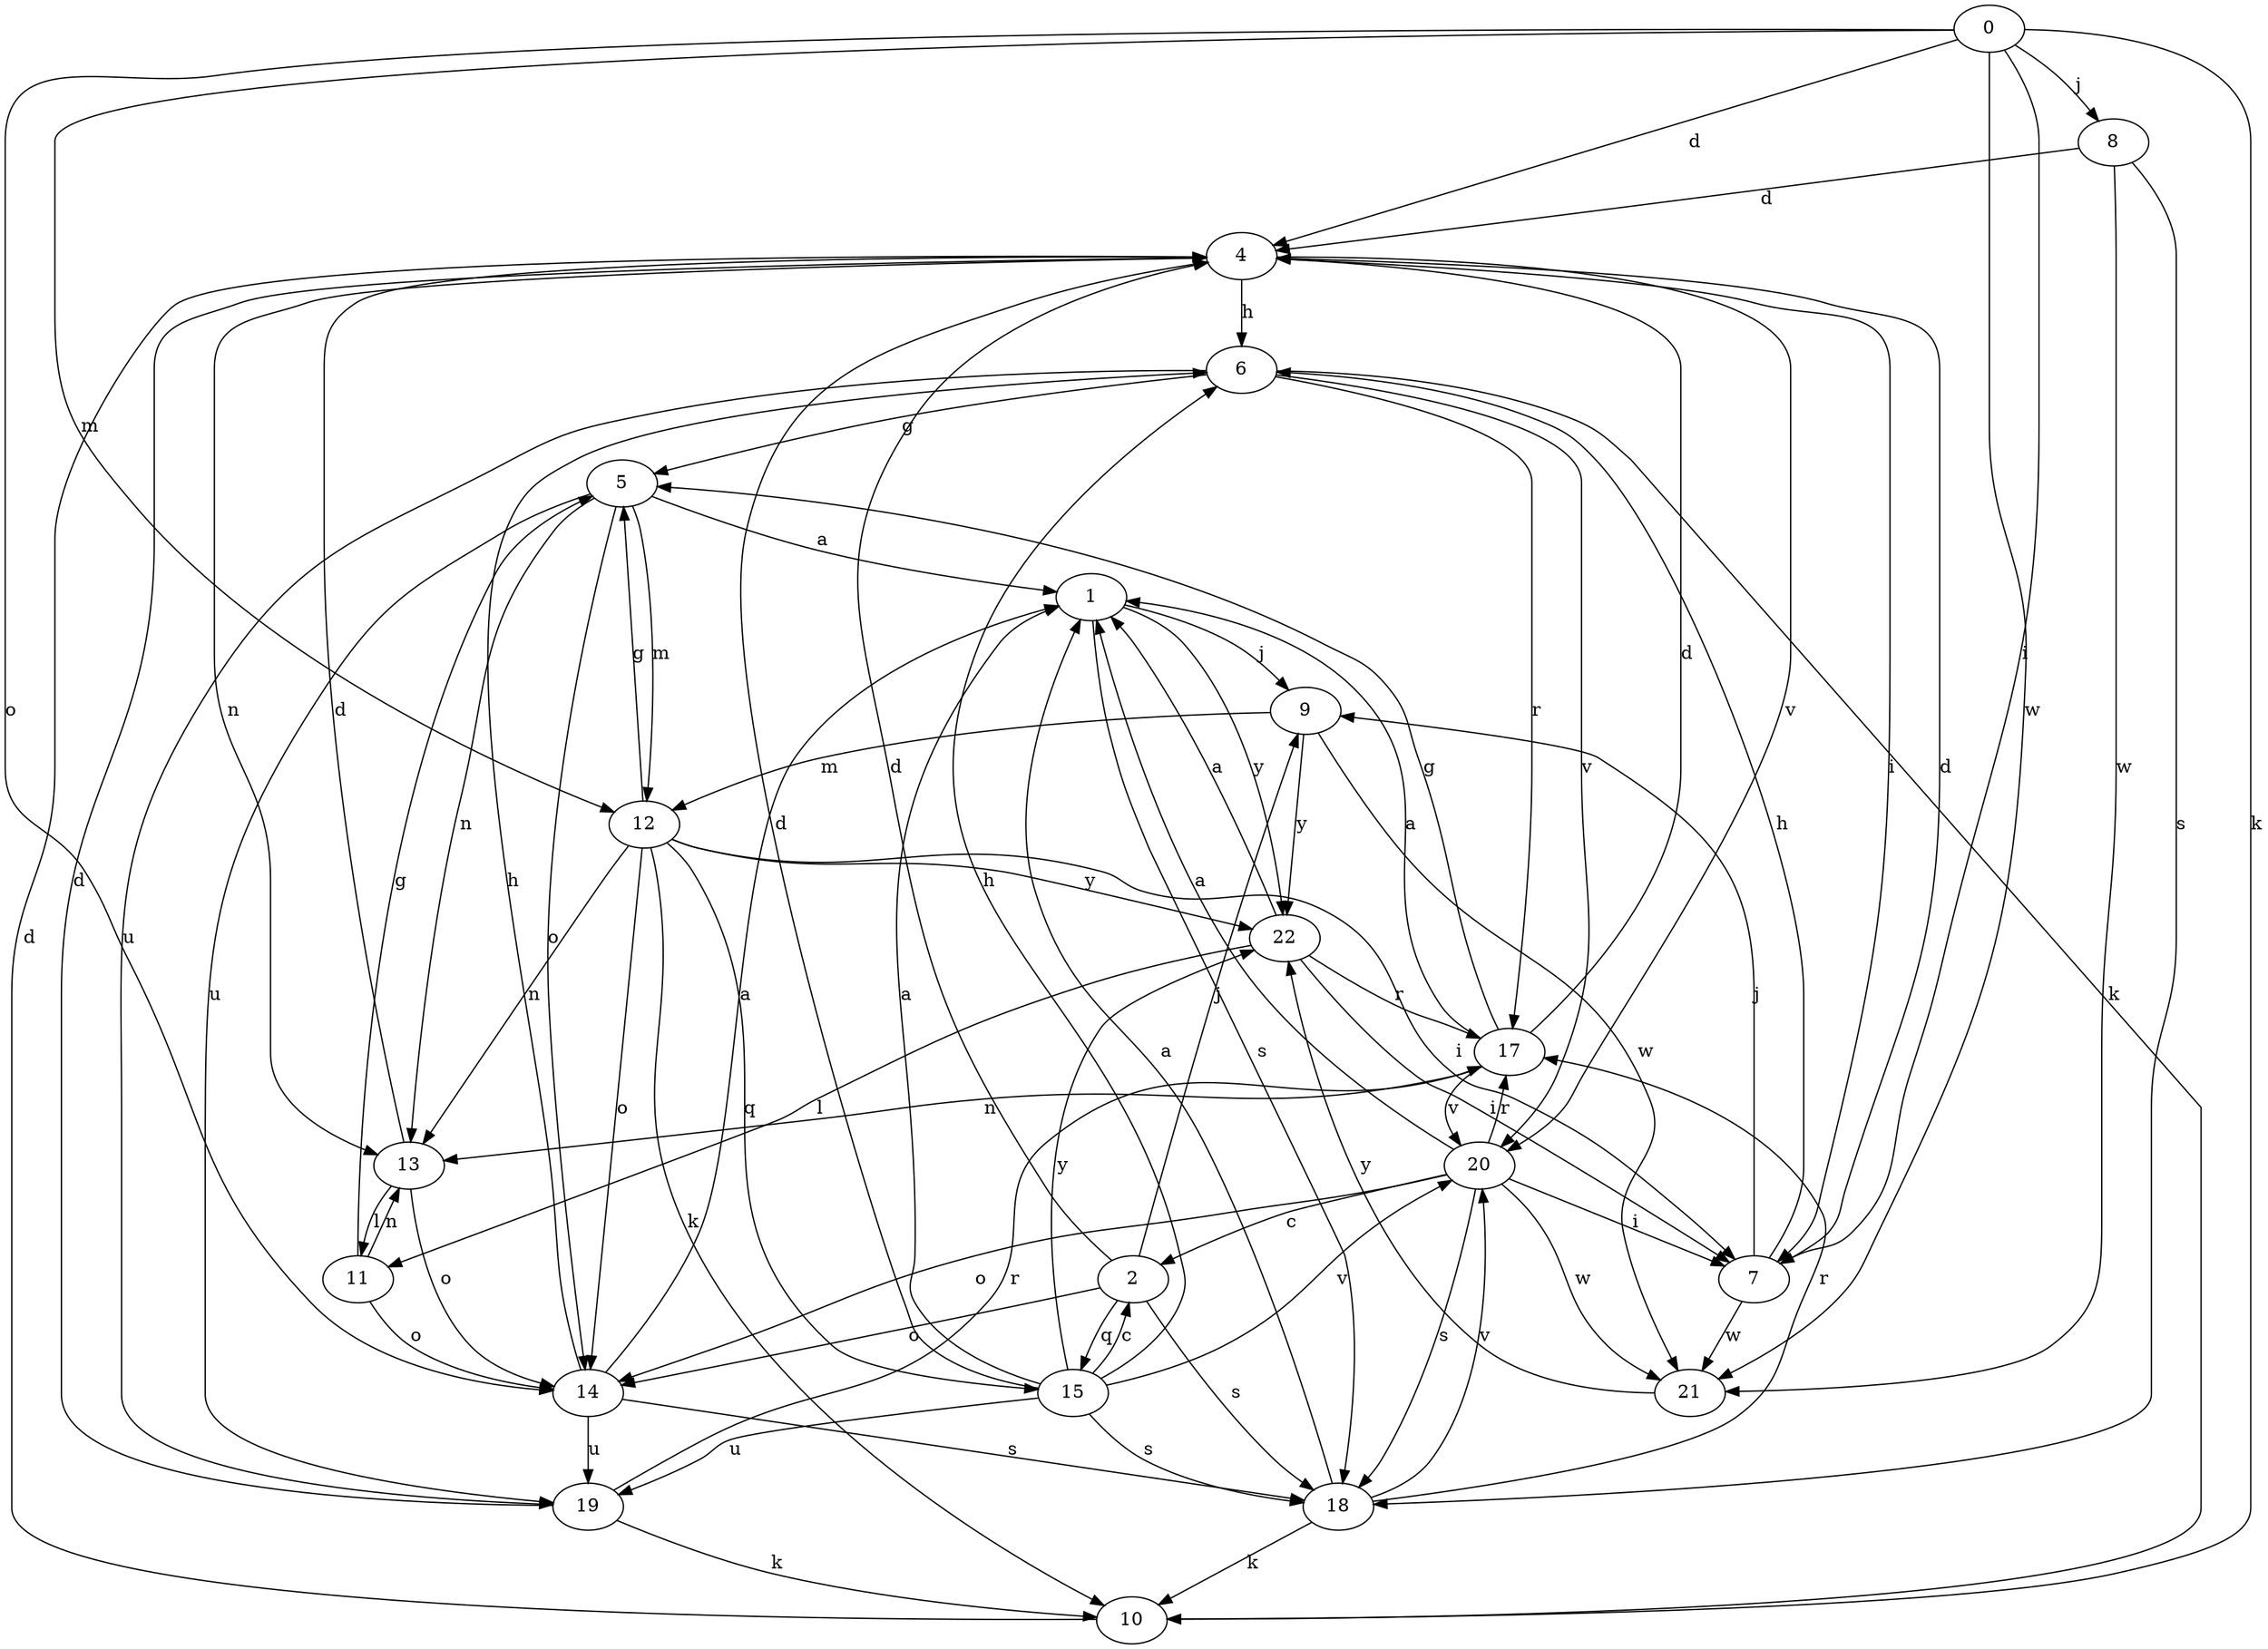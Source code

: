 strict digraph  {
0;
1;
2;
4;
5;
6;
7;
8;
9;
10;
11;
12;
13;
14;
15;
17;
18;
19;
20;
21;
22;
0 -> 4  [label=d];
0 -> 7  [label=i];
0 -> 8  [label=j];
0 -> 10  [label=k];
0 -> 12  [label=m];
0 -> 14  [label=o];
0 -> 21  [label=w];
1 -> 9  [label=j];
1 -> 18  [label=s];
1 -> 22  [label=y];
2 -> 4  [label=d];
2 -> 9  [label=j];
2 -> 14  [label=o];
2 -> 15  [label=q];
2 -> 18  [label=s];
4 -> 6  [label=h];
4 -> 7  [label=i];
4 -> 13  [label=n];
4 -> 20  [label=v];
5 -> 1  [label=a];
5 -> 12  [label=m];
5 -> 13  [label=n];
5 -> 14  [label=o];
5 -> 19  [label=u];
6 -> 5  [label=g];
6 -> 10  [label=k];
6 -> 17  [label=r];
6 -> 19  [label=u];
6 -> 20  [label=v];
7 -> 4  [label=d];
7 -> 6  [label=h];
7 -> 9  [label=j];
7 -> 21  [label=w];
8 -> 4  [label=d];
8 -> 18  [label=s];
8 -> 21  [label=w];
9 -> 12  [label=m];
9 -> 21  [label=w];
9 -> 22  [label=y];
10 -> 4  [label=d];
11 -> 5  [label=g];
11 -> 13  [label=n];
11 -> 14  [label=o];
12 -> 5  [label=g];
12 -> 7  [label=i];
12 -> 10  [label=k];
12 -> 13  [label=n];
12 -> 14  [label=o];
12 -> 15  [label=q];
12 -> 22  [label=y];
13 -> 4  [label=d];
13 -> 11  [label=l];
13 -> 14  [label=o];
14 -> 1  [label=a];
14 -> 6  [label=h];
14 -> 18  [label=s];
14 -> 19  [label=u];
15 -> 1  [label=a];
15 -> 2  [label=c];
15 -> 4  [label=d];
15 -> 6  [label=h];
15 -> 18  [label=s];
15 -> 19  [label=u];
15 -> 20  [label=v];
15 -> 22  [label=y];
17 -> 1  [label=a];
17 -> 4  [label=d];
17 -> 5  [label=g];
17 -> 13  [label=n];
17 -> 20  [label=v];
18 -> 1  [label=a];
18 -> 10  [label=k];
18 -> 17  [label=r];
18 -> 20  [label=v];
19 -> 4  [label=d];
19 -> 10  [label=k];
19 -> 17  [label=r];
20 -> 1  [label=a];
20 -> 2  [label=c];
20 -> 7  [label=i];
20 -> 14  [label=o];
20 -> 17  [label=r];
20 -> 18  [label=s];
20 -> 21  [label=w];
21 -> 22  [label=y];
22 -> 1  [label=a];
22 -> 7  [label=i];
22 -> 11  [label=l];
22 -> 17  [label=r];
}
